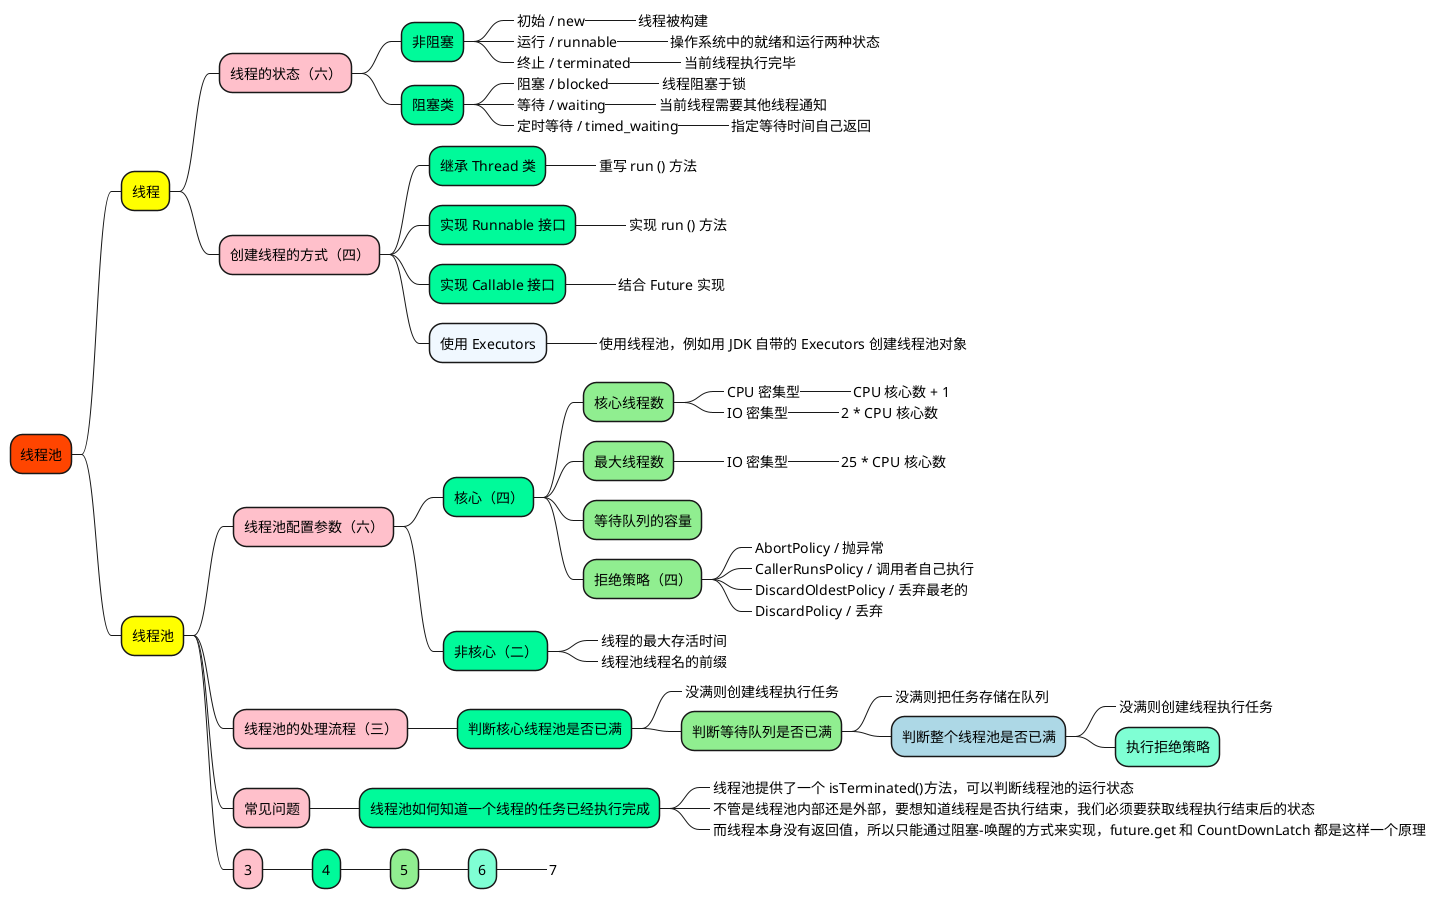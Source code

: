 @startmindmap

+[#OrangeRed] 线程池

++[#yellow] 线程

+++[#Pink] 线程的状态（六）

++++[#MediumSpringGreen] 非阻塞

+++++[#LightGreen]_ 初始 / new
++++++[#Aquamarine]_ 线程被构建
+++++[#LightGreen]_ 运行 / runnable
++++++[#Aquamarine]_ 操作系统中的就绪和运行两种状态
+++++[#LightGreen]_ 终止 / terminated
++++++[#Aquamarine]_ 当前线程执行完毕

++++[#MediumSpringGreen] 阻塞类

+++++[#LightGreen]_ 阻塞 / blocked
++++++[#Aquamarine]_ 线程阻塞于锁
+++++[#LightGreen]_ 等待 / waiting
++++++[#Aquamarine]_ 当前线程需要其他线程通知
+++++[#LightGreen]_ 定时等待 / timed_waiting
++++++[#Aquamarine]_ 指定等待时间自己返回


+++[#Pink] 创建线程的方式（四）

++++[#MediumSpringGreen] 继承 Thread 类
+++++[#LightGreen]_ 重写 run () 方法
++++[#MediumSpringGreen] 实现 Runnable 接口
+++++[#LightGreen]_ 实现 run () 方法
++++[#MediumSpringGreen] 实现 Callable 接口
+++++[#LightGreen]_ 结合 Future 实现
++++[#AliceBlue] 使用 Executors
+++++[#LightGreen]_ 使用线程池，例如用 JDK 自带的 Executors 创建线程池对象


++[#yellow] 线程池

+++[#Pink] 线程池配置参数（六）

++++[#MediumSpringGreen] 核心（四）

+++++[#LightGreen] 核心线程数
++++++[#Aquamarine]_ CPU 密集型
+++++++[#Aquamarine]_ CPU 核心数 + 1
++++++[#Aquamarine]_ IO 密集型
+++++++[#Aquamarine]_ 2 * CPU 核心数

+++++[#LightGreen] 最大线程数
++++++[#Aquamarine]_ IO 密集型
+++++++[#Aquamarine]_ 25 * CPU 核心数

+++++[#LightGreen] 等待队列的容量

+++++[#LightGreen] 拒绝策略（四）
++++++[#Aquamarine]_ AbortPolicy / 抛异常
++++++[#Aquamarine]_ CallerRunsPolicy / 调用者自己执行
++++++[#Aquamarine]_ DiscardOldestPolicy / 丢弃最老的
++++++[#Aquamarine]_ DiscardPolicy / 丢弃

++++[#MediumSpringGreen] 非核心（二）

+++++[#LightGreen]_ 线程的最大存活时间
+++++[#LightGreen]_ 线程池线程名的前缀


+++[#Pink] 线程池的处理流程（三）

++++[#MediumSpringGreen] 判断核心线程池是否已满
+++++[#GhostWhite]_ 没满则创建线程执行任务
+++++[#LightGreen] 判断等待队列是否已满
++++++[#GhostWhite]_ 没满则把任务存储在队列
++++++[#LightBlue] 判断整个线程池是否已满
+++++++[#GhostWhite]_ 没满则创建线程执行任务
+++++++[#Aquamarine] 执行拒绝策略

+++[#Pink] 常见问题

++++[#MediumSpringGreen] 线程池如何知道一个线程的任务已经执行完成
+++++[#LightGreen]_ 线程池提供了一个 isTerminated()方法，可以判断线程池的运行状态
+++++[#LightGreen]_ 不管是线程池内部还是外部，要想知道线程是否执行结束，我们必须要获取线程执行结束后的状态
+++++[#LightGreen]_ 而线程本身没有返回值，所以只能通过阻塞-唤醒的方式来实现，future.get 和 CountDownLatch 都是这样一个原理


+++[#Pink] 3

++++[#MediumSpringGreen] 4
+++++[#LightGreen] 5
++++++[#Aquamarine] 6
+++++++[#Aquamarine]_ 7





@endmindmap